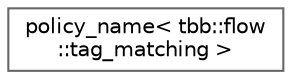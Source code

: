 digraph "类继承关系图"
{
 // LATEX_PDF_SIZE
  bgcolor="transparent";
  edge [fontname=Helvetica,fontsize=10,labelfontname=Helvetica,labelfontsize=10];
  node [fontname=Helvetica,fontsize=10,shape=box,height=0.2,width=0.4];
  rankdir="LR";
  Node0 [id="Node000000",label="policy_name\< tbb::flow\l::tag_matching \>",height=0.2,width=0.4,color="grey40", fillcolor="white", style="filled",URL="$structpolicy__name_3_01tbb_1_1flow_1_1tag__matching_01_4.html",tooltip=" "];
}
